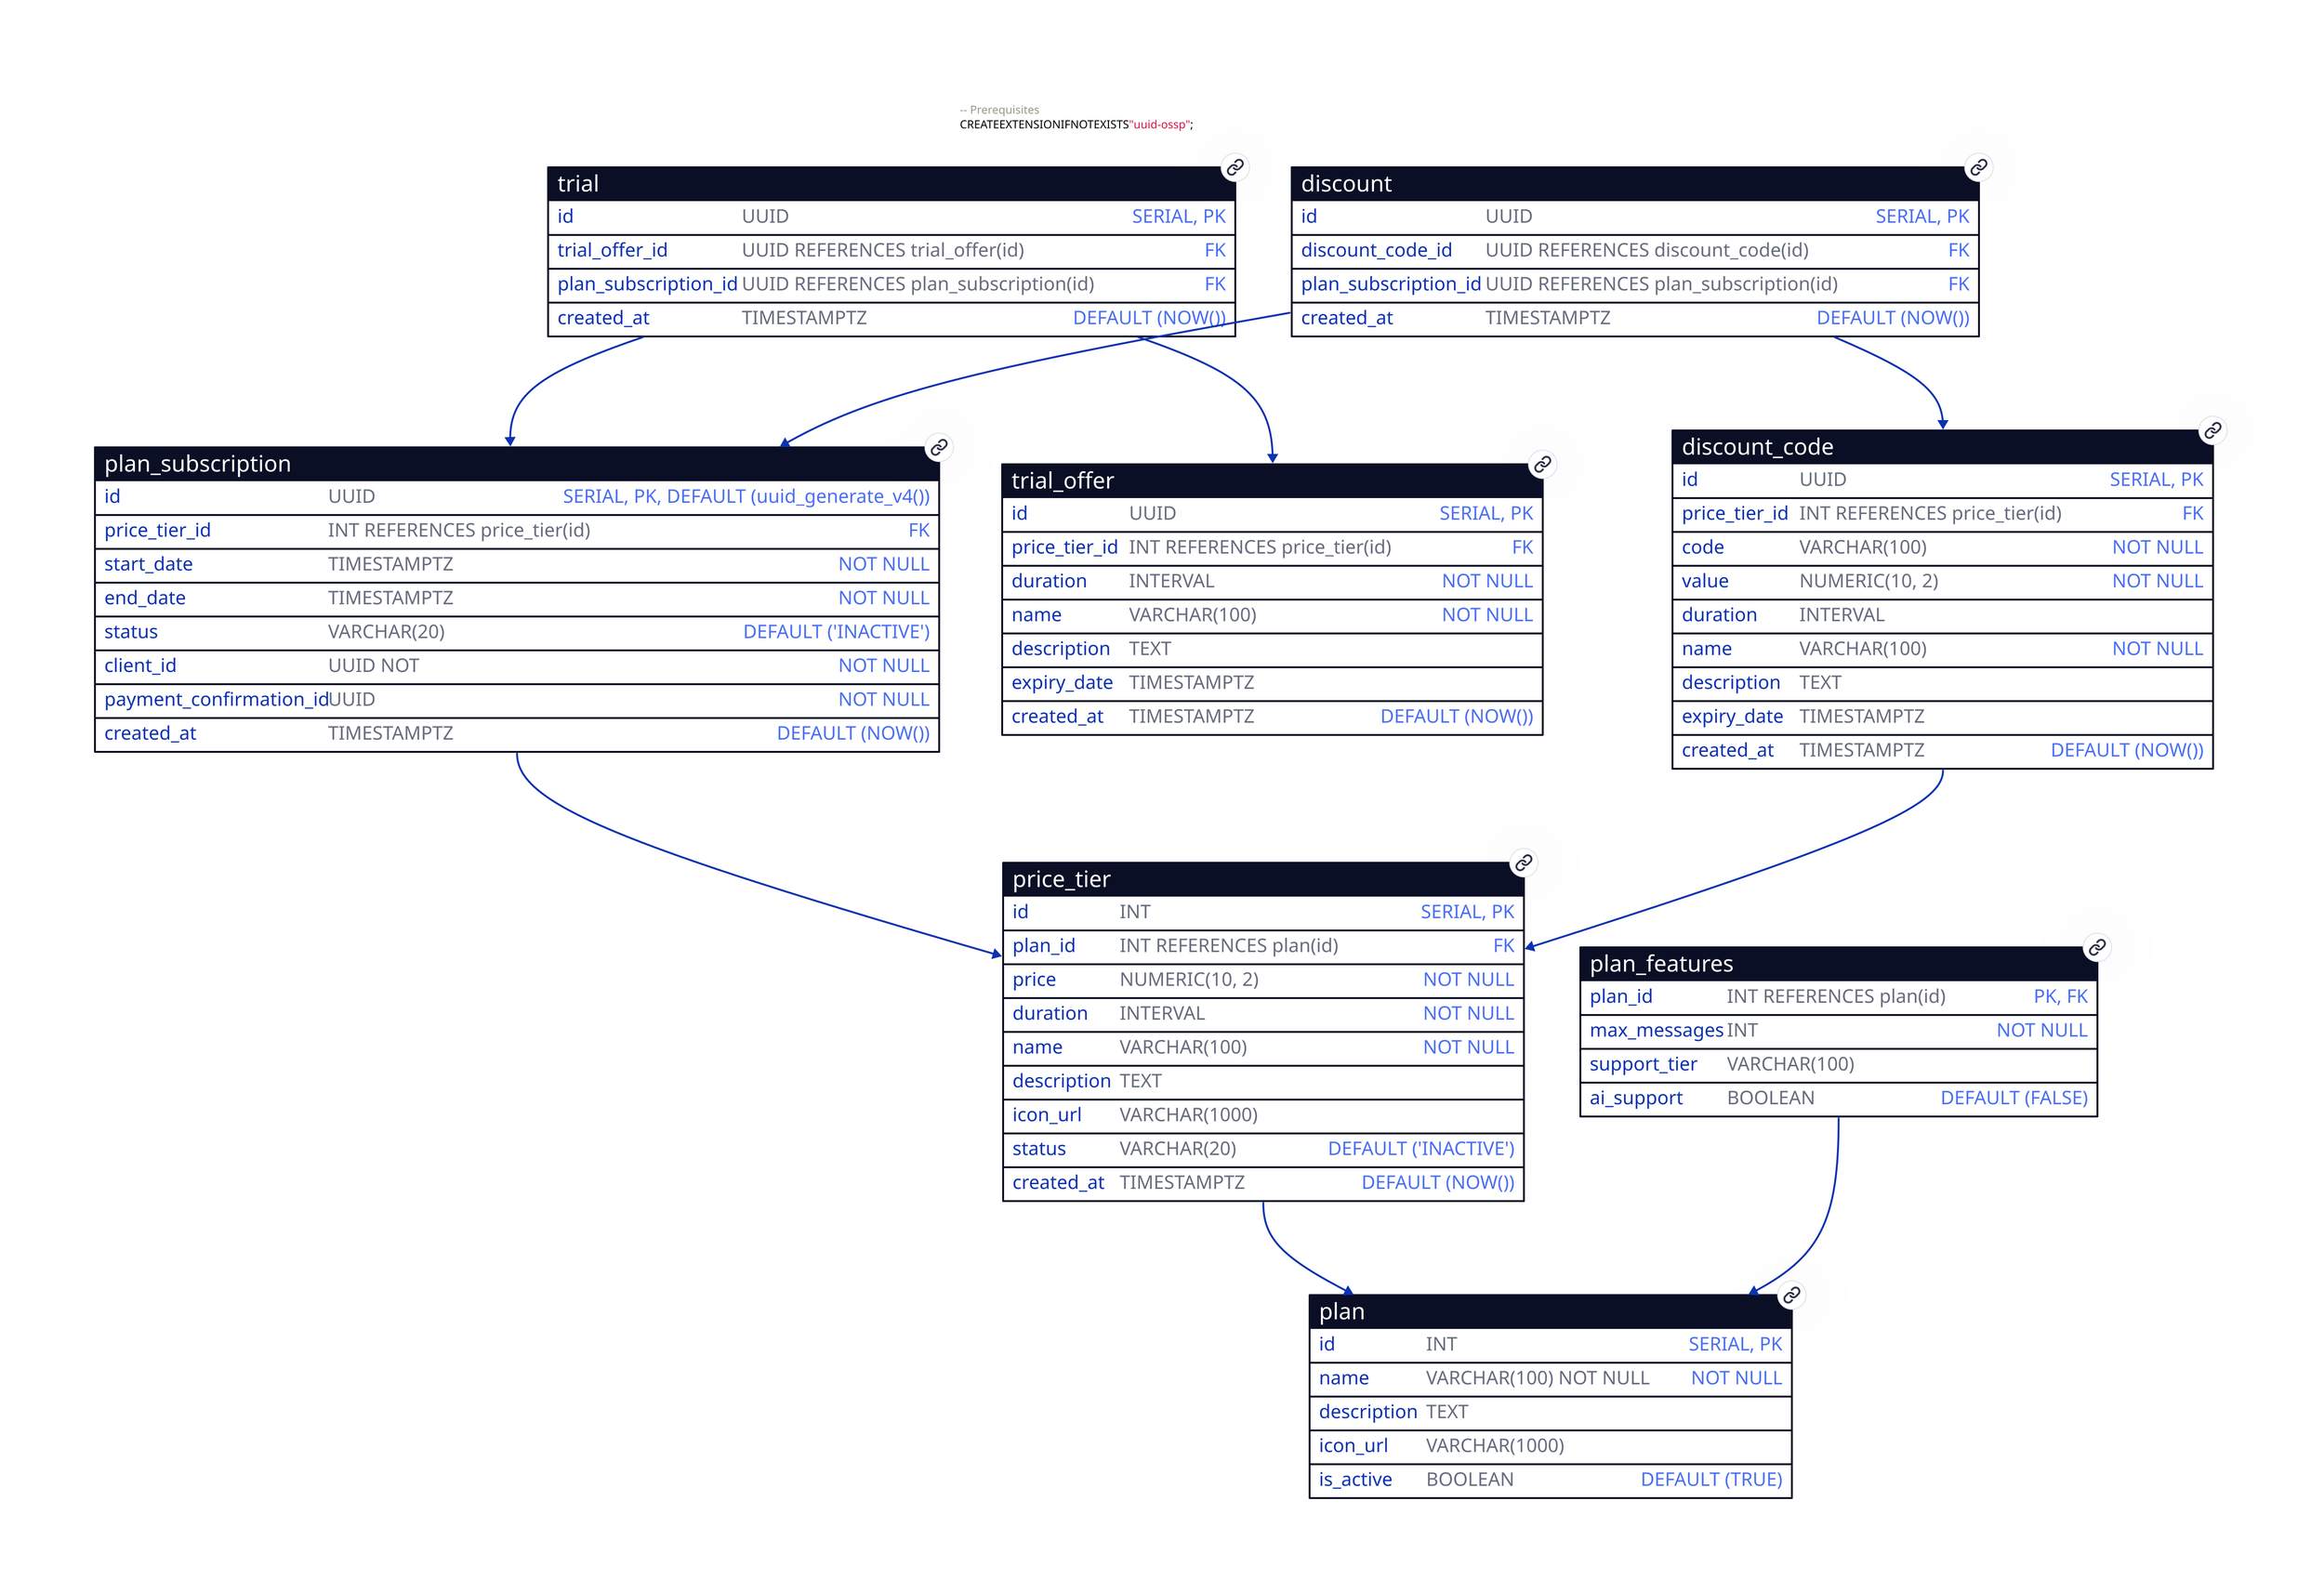 direction: down

prerequisites: |`sql
  -- Prerequisites
  CREATE EXTENSION IF NOT EXISTS "uuid-ossp";
`| {
  near: top-center
  style: {
    stroke: transparent
  }
}

plan: {
  link: '/data/productdb/#plan-table'
  shape: sql_table
  id: INT {constraint: [SERIAL; primary_key]}
  name: VARCHAR(100) NOT NULL {constraint: NOT NULL}
  description: TEXT
  icon_url: VARCHAR(1000)
  is_active: BOOLEAN {constraint: DEFAULT (TRUE)}
  # status: VARCHAR(20) {constraint: DEFAULT ('INACTIVE')}
}

plan_features: {
  link: '/data/productdb/#plan_features-table'
  shape: sql_table
  plan_id: INT REFERENCES plan(id) {constraint: [primary_key; foreign_key]}
  max_messages: INT {constraint: NOT NULL}
  support_tier: VARCHAR(100)
  ai_support: BOOLEAN {constraint: DEFAULT (FALSE)}
}


price_tier: {
  link: '/data/productdb/#price_tier-table'
  shape: sql_table
  id: INT {constraint: [SERIAL; primary_key]}
  plan_id: INT REFERENCES plan(id) {constraint: foreign_key}
  price: NUMERIC(10, 2) {constraint: NOT NULL}
  duration: INTERVAL {constraint: NOT NULL}

  name: VARCHAR(100) {constraint: NOT NULL}
  description: TEXT
  icon_url: VARCHAR(1000)
  status: VARCHAR(20) {constraint: DEFAULT ('INACTIVE')}
  created_at: TIMESTAMPTZ {constraint: DEFAULT (NOW())}
}
plan_subscription: {
  link: '/data/productdb/#plan_subscription-table'
  shape: sql_table
  id: UUID {constraint: [SERIAL; primary_key; DEFAULT (uuid_generate_v4())]}
  price_tier_id: INT REFERENCES price_tier(id) {constraint: foreign_key}
  start_date: TIMESTAMPTZ {constraint: NOT NULL}
  end_date: TIMESTAMPTZ {constraint: NOT NULL}
  status: VARCHAR(20) {constraint: [DEFAULT ('INACTIVE')]}
  client_id: UUID NOT {constraint: NOT NULL}
  payment_confirmation_id: UUID {constraint: NOT NULL}

  created_at: TIMESTAMPTZ {constraint: DEFAULT (NOW())}
}

trial_offer: {
  link: '/data/productdb/#trial_offer-table'
  shape: sql_table

  id: UUID {constraint: [SERIAL; primary_key]}
  price_tier_id: INT REFERENCES price_tier(id) {constraint: foreign_key}
  duration: INTERVAL {constraint: NOT NULL}
  name: VARCHAR(100) {constraint: NOT NULL}
  description: TEXT
  expiry_date: TIMESTAMPTZ
  
  created_at: TIMESTAMPTZ {constraint: DEFAULT (NOW())}
}

trial: {
  link: '/data/productdb/#trial-table'
  shape: sql_table

  id: UUID {constraint: [SERIAL; primary_key]}
  trial_offer_id: UUID REFERENCES trial_offer(id) {constraint: foreign_key}
  plan_subscription_id: UUID REFERENCES plan_subscription(id) {constraint: foreign_key}
  
  created_at: TIMESTAMPTZ {constraint: DEFAULT (NOW())}
}

discount_code: {
  link: '/data/productdb/#discount_code-table'
  shape: sql_table

  id: UUID {constraint: [SERIAL; primary_key]}
  price_tier_id: INT REFERENCES price_tier(id) {constraint: foreign_key}  
  code: VARCHAR(100) {constraint: NOT NULL}
  value: NUMERIC(10, 2) {constraint: NOT NULL}
  duration: INTERVAL
  name: VARCHAR(100) {constraint: NOT NULL}
  description: TEXT
  expiry_date: TIMESTAMPTZ

  created_at: TIMESTAMPTZ {constraint: DEFAULT (NOW())}
}

discount: {
  link: '/data/productdb/#discount-table'
  shape: sql_table
  
  id: UUID {constraint: [SERIAL; primary_key]}
  discount_code_id: UUID REFERENCES discount_code(id) {constraint: foreign_key}
  plan_subscription_id: UUID REFERENCES plan_subscription(id) {constraint: foreign_key}
  
  created_at: TIMESTAMPTZ {constraint: DEFAULT (NOW())}
}

price_tier.plan_id -> plan.id
plan_features.plan_id -> plan.id
plan_subscription.price_tier_id -> price_tier.id
trial.trial_offer_id -> trial_offer.id
trial.plan_subscription_id -> plan_subscription.id
discount_code.price_tier_id -> price_tier.id
discount.discount_code_id -> discount_code.id
discount.plan_subscription_id -> plan_subscription.id

